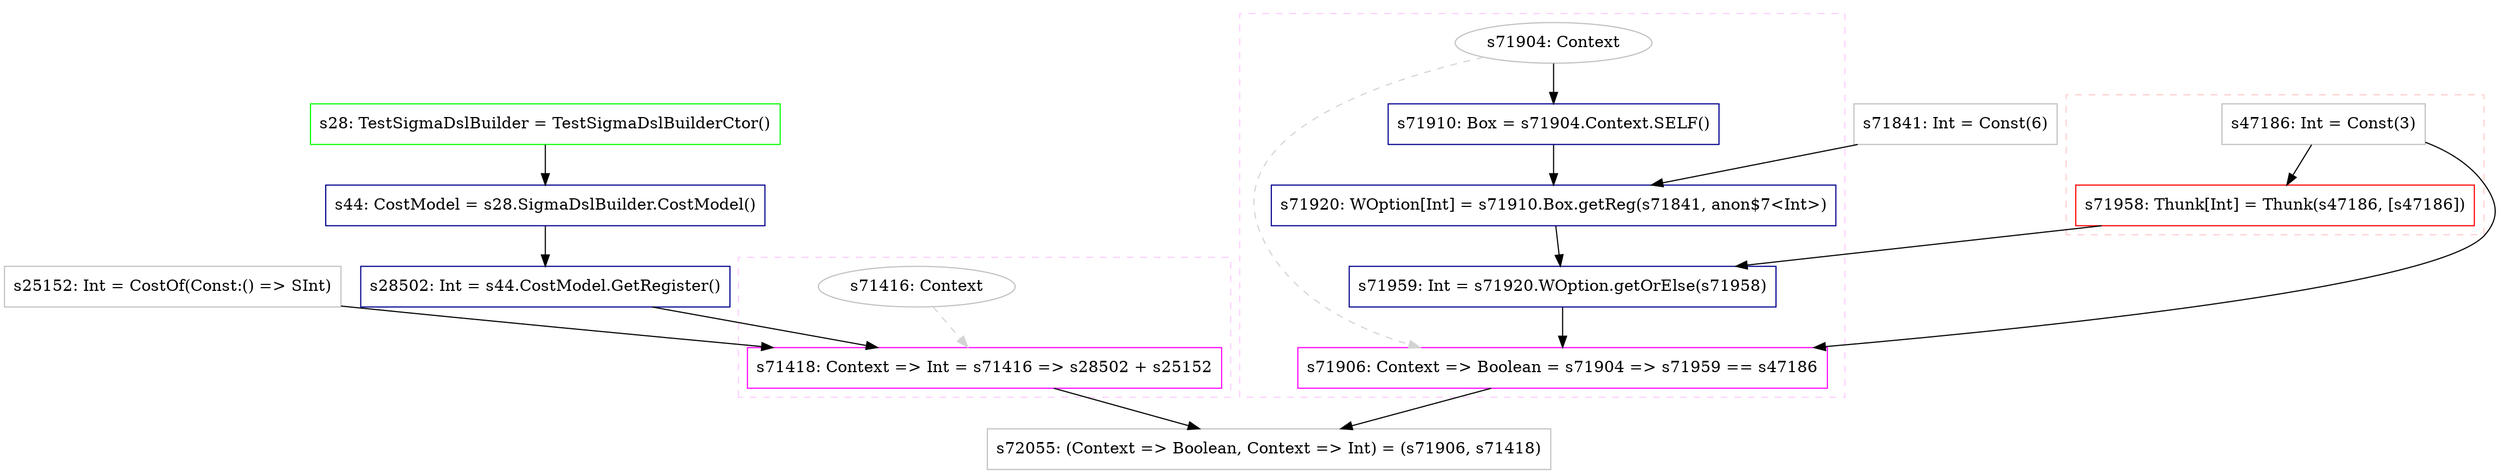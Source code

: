 digraph "OptGet2" {
concentrate=true
node [style=filled, fillcolor=orangered]

"s71841" [
label="s71841: Int = Const(6)"
shape=box, color=gray, tooltip="s71841:Int", style=filled, fillcolor=white
]
subgraph cluster_s71958 {
style=dashed; color="#FFCCCC"
"s71958" [
label="s71958: Thunk[Int] = Thunk(s47186, [s47186])"
shape=box, color=red, tooltip="s71958:Thunk[Int]", style=filled, fillcolor=white
]
"s47186" [
label="s47186: Int = Const(3)"
shape=box, color=gray, tooltip="s47186:Int", style=filled, fillcolor=white
]
{rank=sink; s71958}
}
"s47186" [
label="s47186: Int = Const(3)"
shape=box, color=gray, tooltip="s47186:Int", style=filled, fillcolor=white
]
subgraph cluster_s71906 {
style=dashed; color="#FFCCFF"
"s71904" [
label="s71904: Context"
shape=oval, color=gray, tooltip="s71904:Context", style=filled, fillcolor=white
]
"s71906" [
label="s71906: Context => Boolean = s71904 => s71959 == s47186"
shape=box, color=magenta, tooltip="s71906:Context => Boolean", style=filled, fillcolor=white
]
{rank=source; s71904}
"s71910" [
label="s71910: Box = s71904.Context.SELF()"
shape=box, color=darkblue, tooltip="s71910:Box", style=filled, fillcolor=white
]
"s71920" [
label="s71920: WOption[Int] = s71910.Box.getReg(s71841, anon$7<Int>)"
shape=box, color=darkblue, tooltip="s71920:WOption[Int]", style=filled, fillcolor=white
]
"s71959" [
label="s71959: Int = s71920.WOption.getOrElse(s71958)"
shape=box, color=darkblue, tooltip="s71959:Int", style=filled, fillcolor=white
]
{rank=sink; s71906}
}
"s28" [
label="s28: TestSigmaDslBuilder = TestSigmaDslBuilderCtor()"
shape=box, color=green, tooltip="s28:TestSigmaDslBuilder", style=filled, fillcolor=white
]
"s44" [
label="s44: CostModel = s28.SigmaDslBuilder.CostModel()"
shape=box, color=darkblue, tooltip="s44:CostModel", style=filled, fillcolor=white
]
"s28502" [
label="s28502: Int = s44.CostModel.GetRegister()"
shape=box, color=darkblue, tooltip="s28502:Int", style=filled, fillcolor=white
]
"s25152" [
label="s25152: Int = CostOf(Const:() => SInt)"
shape=box, color=gray, tooltip="s25152:Int", style=filled, fillcolor=white
]
subgraph cluster_s71418 {
style=dashed; color="#FFCCFF"
"s71416" [
label="s71416: Context"
shape=oval, color=gray, tooltip="s71416:Context", style=filled, fillcolor=white
]
"s71418" [
label="s71418: Context => Int = s71416 => s28502 + s25152"
shape=box, color=magenta, tooltip="s71418:Context => Int", style=filled, fillcolor=white
]
{rank=source; s71416}
{rank=sink; s71418}
}
"s72055" [
label="s72055: (Context => Boolean, Context => Int) = (s71906, s71418)"
shape=box, color=gray, tooltip="s72055:(Context => Boolean, Context => Int)", style=filled, fillcolor=white
]
"s47186" -> "s71958" [style=solid]
"s71904" -> "s71906" [style=dashed, color=lightgray, weight=0]
"s71959" -> "s71906" [style=solid]
"s47186" -> "s71906" [style=solid]
"s71904" -> "s71910" [style=solid]
"s71906" -> "s72055" [style=solid]
"s71418" -> "s72055" [style=solid]
"s71416" -> "s71418" [style=dashed, color=lightgray, weight=0]
"s28502" -> "s71418" [style=solid]
"s25152" -> "s71418" [style=solid]
"s71920" -> "s71959" [style=solid]
"s71958" -> "s71959" [style=solid]
"s28" -> "s44" [style=solid]
"s71910" -> "s71920" [style=solid]
"s71841" -> "s71920" [style=solid]
"s44" -> "s28502" [style=solid]
}
